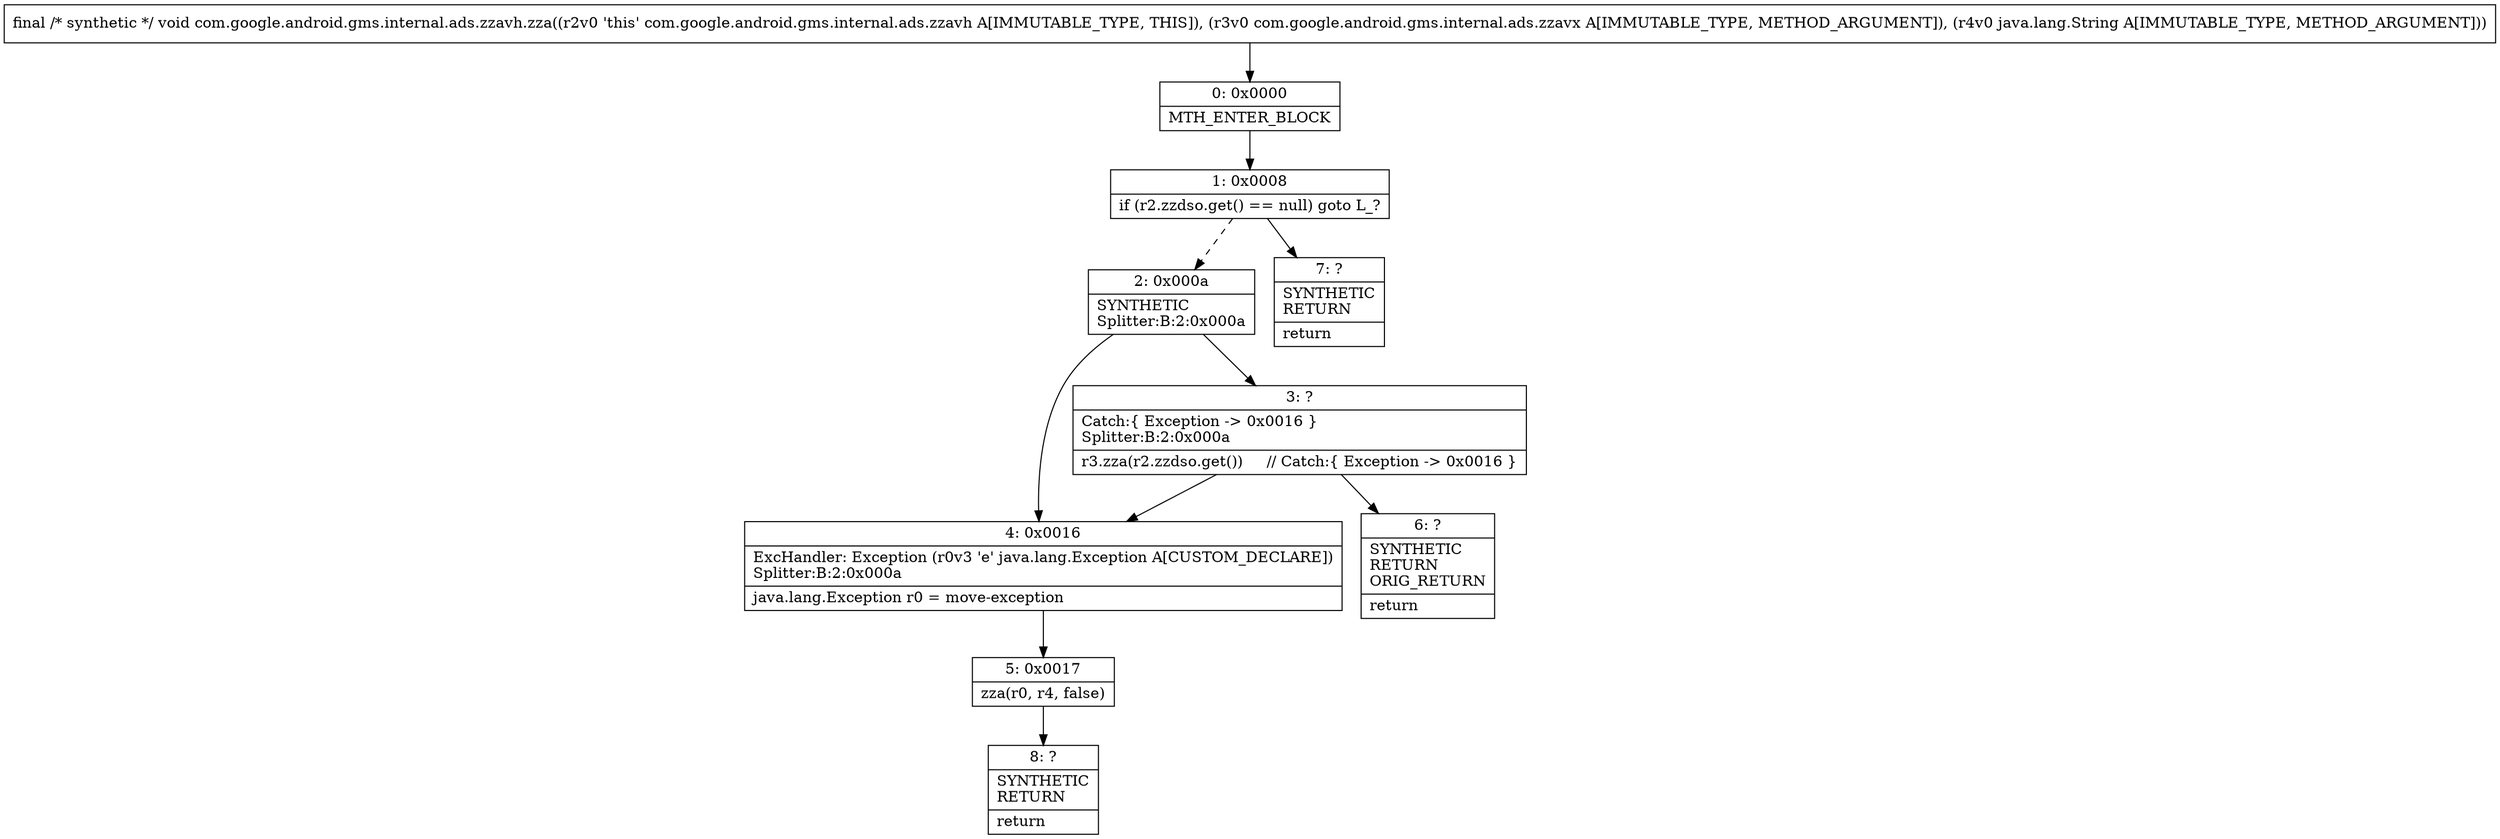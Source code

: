 digraph "CFG forcom.google.android.gms.internal.ads.zzavh.zza(Lcom\/google\/android\/gms\/internal\/ads\/zzavx;Ljava\/lang\/String;)V" {
Node_0 [shape=record,label="{0\:\ 0x0000|MTH_ENTER_BLOCK\l}"];
Node_1 [shape=record,label="{1\:\ 0x0008|if (r2.zzdso.get() == null) goto L_?\l}"];
Node_2 [shape=record,label="{2\:\ 0x000a|SYNTHETIC\lSplitter:B:2:0x000a\l}"];
Node_3 [shape=record,label="{3\:\ ?|Catch:\{ Exception \-\> 0x0016 \}\lSplitter:B:2:0x000a\l|r3.zza(r2.zzdso.get())     \/\/ Catch:\{ Exception \-\> 0x0016 \}\l}"];
Node_4 [shape=record,label="{4\:\ 0x0016|ExcHandler: Exception (r0v3 'e' java.lang.Exception A[CUSTOM_DECLARE])\lSplitter:B:2:0x000a\l|java.lang.Exception r0 = move\-exception\l}"];
Node_5 [shape=record,label="{5\:\ 0x0017|zza(r0, r4, false)\l}"];
Node_6 [shape=record,label="{6\:\ ?|SYNTHETIC\lRETURN\lORIG_RETURN\l|return\l}"];
Node_7 [shape=record,label="{7\:\ ?|SYNTHETIC\lRETURN\l|return\l}"];
Node_8 [shape=record,label="{8\:\ ?|SYNTHETIC\lRETURN\l|return\l}"];
MethodNode[shape=record,label="{final \/* synthetic *\/ void com.google.android.gms.internal.ads.zzavh.zza((r2v0 'this' com.google.android.gms.internal.ads.zzavh A[IMMUTABLE_TYPE, THIS]), (r3v0 com.google.android.gms.internal.ads.zzavx A[IMMUTABLE_TYPE, METHOD_ARGUMENT]), (r4v0 java.lang.String A[IMMUTABLE_TYPE, METHOD_ARGUMENT])) }"];
MethodNode -> Node_0;
Node_0 -> Node_1;
Node_1 -> Node_2[style=dashed];
Node_1 -> Node_7;
Node_2 -> Node_3;
Node_2 -> Node_4;
Node_3 -> Node_4;
Node_3 -> Node_6;
Node_4 -> Node_5;
Node_5 -> Node_8;
}

